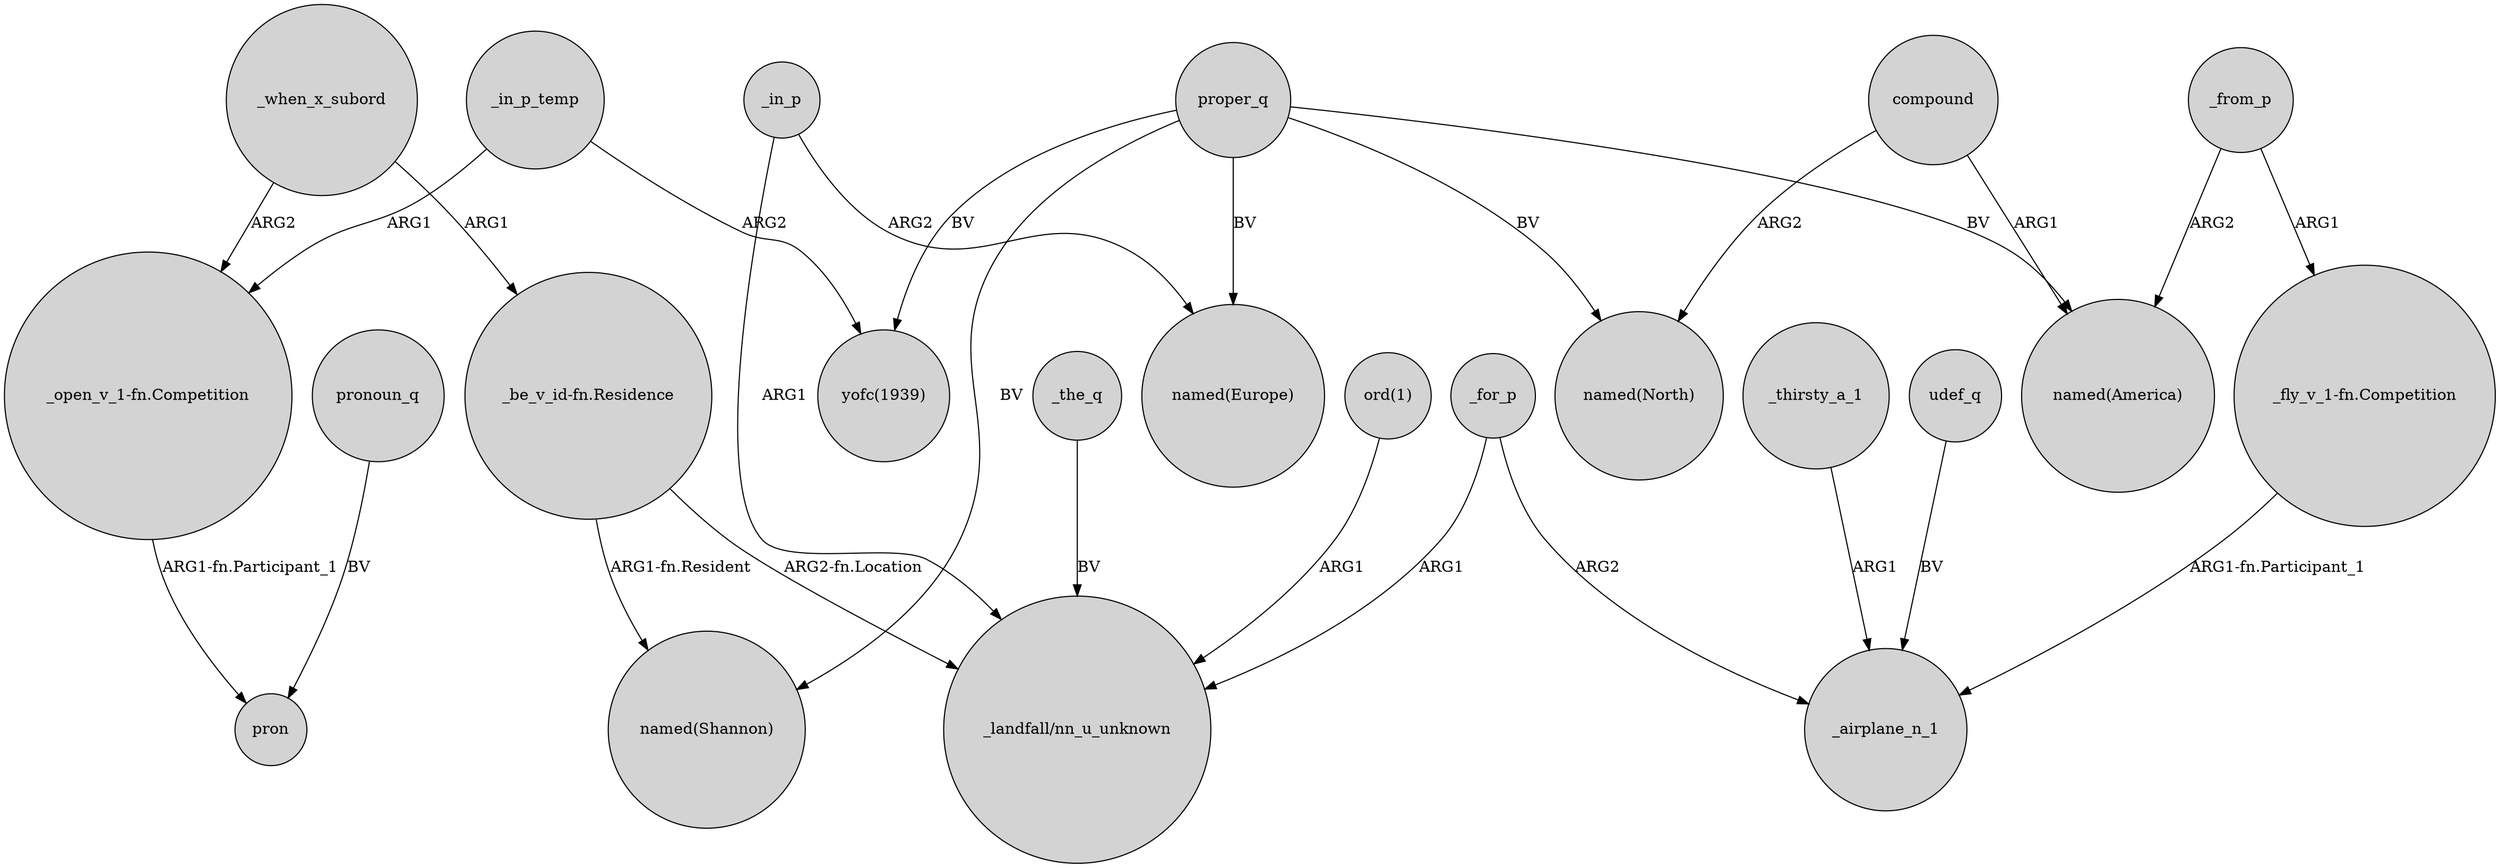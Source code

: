 digraph {
	node [shape=circle style=filled]
	proper_q -> "yofc(1939)" [label=BV]
	proper_q -> "named(Shannon)" [label=BV]
	_when_x_subord -> "_be_v_id-fn.Residence" [label=ARG1]
	proper_q -> "named(North)" [label=BV]
	_the_q -> "_landfall/nn_u_unknown" [label=BV]
	"ord(1)" -> "_landfall/nn_u_unknown" [label=ARG1]
	compound -> "named(America)" [label=ARG1]
	_from_p -> "_fly_v_1-fn.Competition" [label=ARG1]
	_in_p -> "named(Europe)" [label=ARG2]
	"_open_v_1-fn.Competition" -> pron [label="ARG1-fn.Participant_1"]
	proper_q -> "named(Europe)" [label=BV]
	_when_x_subord -> "_open_v_1-fn.Competition" [label=ARG2]
	proper_q -> "named(America)" [label=BV]
	_in_p_temp -> "_open_v_1-fn.Competition" [label=ARG1]
	_thirsty_a_1 -> _airplane_n_1 [label=ARG1]
	_in_p_temp -> "yofc(1939)" [label=ARG2]
	pronoun_q -> pron [label=BV]
	udef_q -> _airplane_n_1 [label=BV]
	"_fly_v_1-fn.Competition" -> _airplane_n_1 [label="ARG1-fn.Participant_1"]
	_for_p -> _airplane_n_1 [label=ARG2]
	_for_p -> "_landfall/nn_u_unknown" [label=ARG1]
	"_be_v_id-fn.Residence" -> "named(Shannon)" [label="ARG1-fn.Resident"]
	compound -> "named(North)" [label=ARG2]
	_in_p -> "_landfall/nn_u_unknown" [label=ARG1]
	_from_p -> "named(America)" [label=ARG2]
	"_be_v_id-fn.Residence" -> "_landfall/nn_u_unknown" [label="ARG2-fn.Location"]
}
